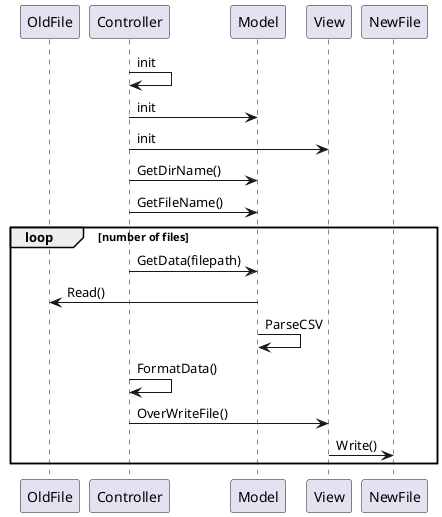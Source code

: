 @startuml
participant OldFile
participant Controller
participant Model
participant View
participant NewFile

Controller -> Controller : init
Controller -> Model : init
Controller -> View : init

Controller -> Model : GetDirName()
Controller -> Model : GetFileName()
loop number of files
    Controller -> Model : GetData(filepath)
    Model -> OldFile : Read()
    Model -> Model : ParseCSV
    Controller -> Controller : FormatData()
    Controller -> View : OverWriteFile()
    View -> NewFile : Write()
end


@enduml
